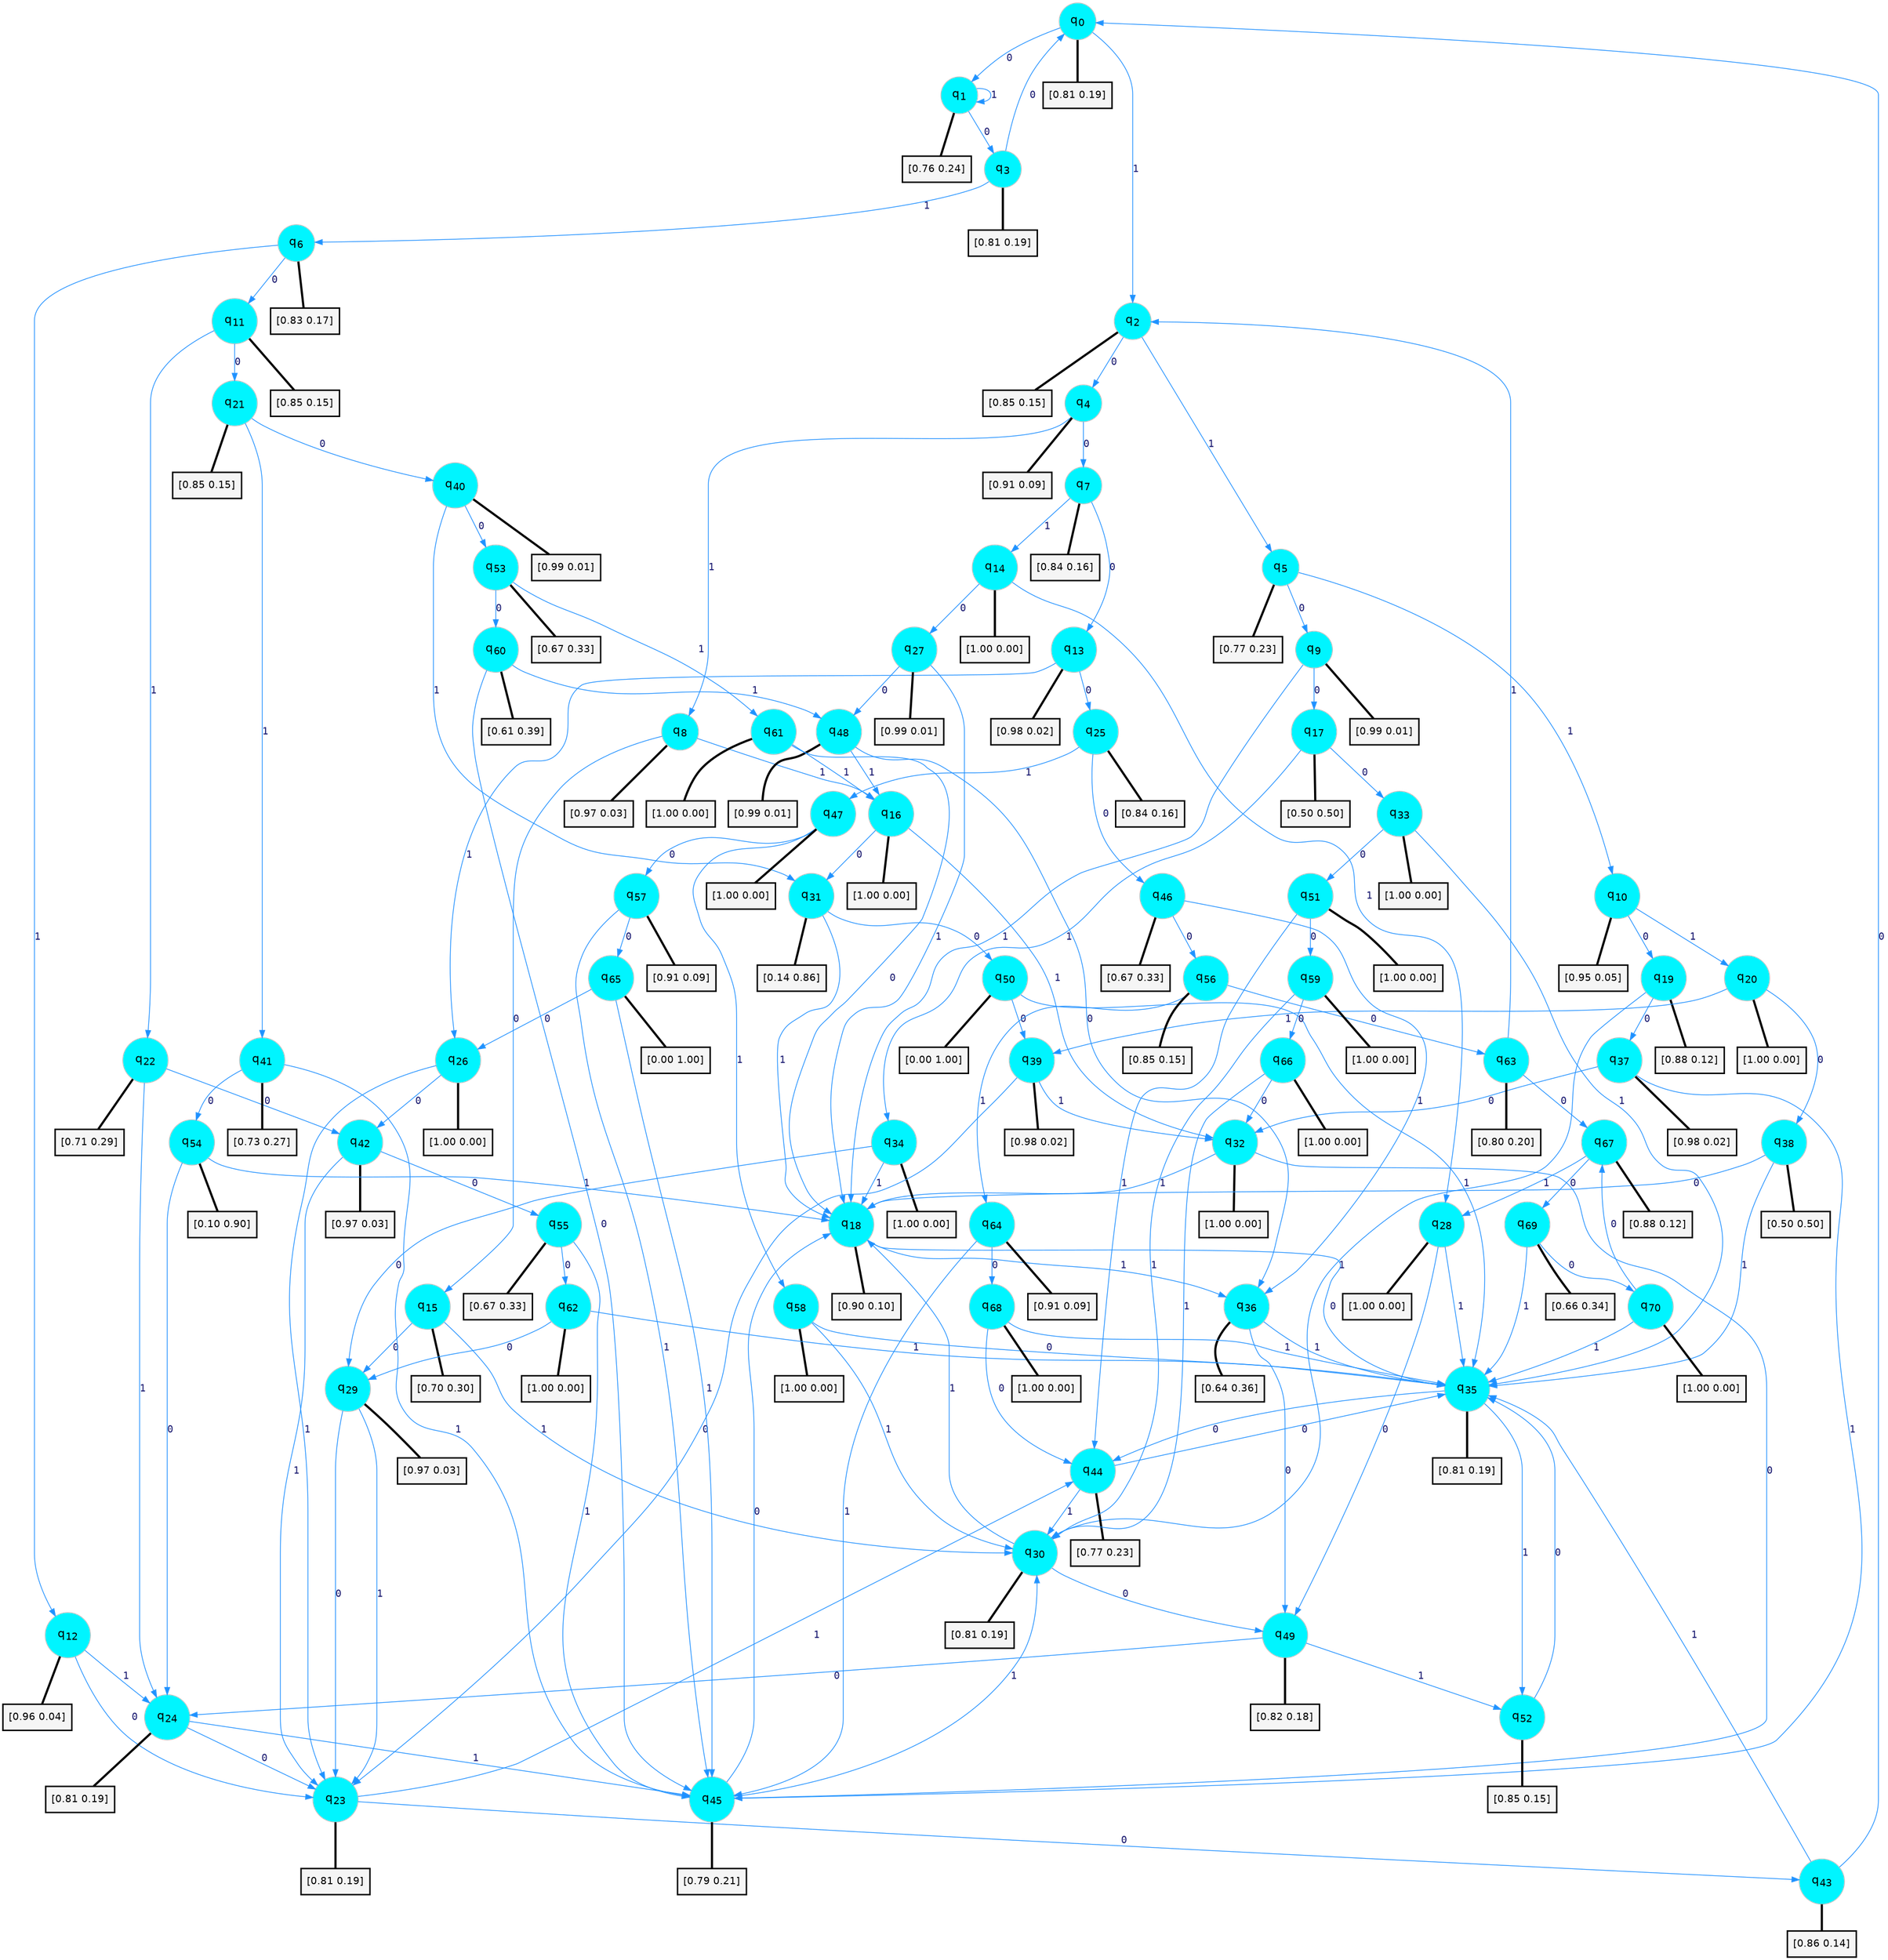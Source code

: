 digraph G {
graph [
bgcolor=transparent, dpi=300, rankdir=TD, size="40,25"];
node [
color=gray, fillcolor=turquoise1, fontcolor=black, fontname=Helvetica, fontsize=16, fontweight=bold, shape=circle, style=filled];
edge [
arrowsize=1, color=dodgerblue1, fontcolor=midnightblue, fontname=courier, fontweight=bold, penwidth=1, style=solid, weight=20];
0[label=<q<SUB>0</SUB>>];
1[label=<q<SUB>1</SUB>>];
2[label=<q<SUB>2</SUB>>];
3[label=<q<SUB>3</SUB>>];
4[label=<q<SUB>4</SUB>>];
5[label=<q<SUB>5</SUB>>];
6[label=<q<SUB>6</SUB>>];
7[label=<q<SUB>7</SUB>>];
8[label=<q<SUB>8</SUB>>];
9[label=<q<SUB>9</SUB>>];
10[label=<q<SUB>10</SUB>>];
11[label=<q<SUB>11</SUB>>];
12[label=<q<SUB>12</SUB>>];
13[label=<q<SUB>13</SUB>>];
14[label=<q<SUB>14</SUB>>];
15[label=<q<SUB>15</SUB>>];
16[label=<q<SUB>16</SUB>>];
17[label=<q<SUB>17</SUB>>];
18[label=<q<SUB>18</SUB>>];
19[label=<q<SUB>19</SUB>>];
20[label=<q<SUB>20</SUB>>];
21[label=<q<SUB>21</SUB>>];
22[label=<q<SUB>22</SUB>>];
23[label=<q<SUB>23</SUB>>];
24[label=<q<SUB>24</SUB>>];
25[label=<q<SUB>25</SUB>>];
26[label=<q<SUB>26</SUB>>];
27[label=<q<SUB>27</SUB>>];
28[label=<q<SUB>28</SUB>>];
29[label=<q<SUB>29</SUB>>];
30[label=<q<SUB>30</SUB>>];
31[label=<q<SUB>31</SUB>>];
32[label=<q<SUB>32</SUB>>];
33[label=<q<SUB>33</SUB>>];
34[label=<q<SUB>34</SUB>>];
35[label=<q<SUB>35</SUB>>];
36[label=<q<SUB>36</SUB>>];
37[label=<q<SUB>37</SUB>>];
38[label=<q<SUB>38</SUB>>];
39[label=<q<SUB>39</SUB>>];
40[label=<q<SUB>40</SUB>>];
41[label=<q<SUB>41</SUB>>];
42[label=<q<SUB>42</SUB>>];
43[label=<q<SUB>43</SUB>>];
44[label=<q<SUB>44</SUB>>];
45[label=<q<SUB>45</SUB>>];
46[label=<q<SUB>46</SUB>>];
47[label=<q<SUB>47</SUB>>];
48[label=<q<SUB>48</SUB>>];
49[label=<q<SUB>49</SUB>>];
50[label=<q<SUB>50</SUB>>];
51[label=<q<SUB>51</SUB>>];
52[label=<q<SUB>52</SUB>>];
53[label=<q<SUB>53</SUB>>];
54[label=<q<SUB>54</SUB>>];
55[label=<q<SUB>55</SUB>>];
56[label=<q<SUB>56</SUB>>];
57[label=<q<SUB>57</SUB>>];
58[label=<q<SUB>58</SUB>>];
59[label=<q<SUB>59</SUB>>];
60[label=<q<SUB>60</SUB>>];
61[label=<q<SUB>61</SUB>>];
62[label=<q<SUB>62</SUB>>];
63[label=<q<SUB>63</SUB>>];
64[label=<q<SUB>64</SUB>>];
65[label=<q<SUB>65</SUB>>];
66[label=<q<SUB>66</SUB>>];
67[label=<q<SUB>67</SUB>>];
68[label=<q<SUB>68</SUB>>];
69[label=<q<SUB>69</SUB>>];
70[label=<q<SUB>70</SUB>>];
71[label="[0.81 0.19]", shape=box,fontcolor=black, fontname=Helvetica, fontsize=14, penwidth=2, fillcolor=whitesmoke,color=black];
72[label="[0.76 0.24]", shape=box,fontcolor=black, fontname=Helvetica, fontsize=14, penwidth=2, fillcolor=whitesmoke,color=black];
73[label="[0.85 0.15]", shape=box,fontcolor=black, fontname=Helvetica, fontsize=14, penwidth=2, fillcolor=whitesmoke,color=black];
74[label="[0.81 0.19]", shape=box,fontcolor=black, fontname=Helvetica, fontsize=14, penwidth=2, fillcolor=whitesmoke,color=black];
75[label="[0.91 0.09]", shape=box,fontcolor=black, fontname=Helvetica, fontsize=14, penwidth=2, fillcolor=whitesmoke,color=black];
76[label="[0.77 0.23]", shape=box,fontcolor=black, fontname=Helvetica, fontsize=14, penwidth=2, fillcolor=whitesmoke,color=black];
77[label="[0.83 0.17]", shape=box,fontcolor=black, fontname=Helvetica, fontsize=14, penwidth=2, fillcolor=whitesmoke,color=black];
78[label="[0.84 0.16]", shape=box,fontcolor=black, fontname=Helvetica, fontsize=14, penwidth=2, fillcolor=whitesmoke,color=black];
79[label="[0.97 0.03]", shape=box,fontcolor=black, fontname=Helvetica, fontsize=14, penwidth=2, fillcolor=whitesmoke,color=black];
80[label="[0.99 0.01]", shape=box,fontcolor=black, fontname=Helvetica, fontsize=14, penwidth=2, fillcolor=whitesmoke,color=black];
81[label="[0.95 0.05]", shape=box,fontcolor=black, fontname=Helvetica, fontsize=14, penwidth=2, fillcolor=whitesmoke,color=black];
82[label="[0.85 0.15]", shape=box,fontcolor=black, fontname=Helvetica, fontsize=14, penwidth=2, fillcolor=whitesmoke,color=black];
83[label="[0.96 0.04]", shape=box,fontcolor=black, fontname=Helvetica, fontsize=14, penwidth=2, fillcolor=whitesmoke,color=black];
84[label="[0.98 0.02]", shape=box,fontcolor=black, fontname=Helvetica, fontsize=14, penwidth=2, fillcolor=whitesmoke,color=black];
85[label="[1.00 0.00]", shape=box,fontcolor=black, fontname=Helvetica, fontsize=14, penwidth=2, fillcolor=whitesmoke,color=black];
86[label="[0.70 0.30]", shape=box,fontcolor=black, fontname=Helvetica, fontsize=14, penwidth=2, fillcolor=whitesmoke,color=black];
87[label="[1.00 0.00]", shape=box,fontcolor=black, fontname=Helvetica, fontsize=14, penwidth=2, fillcolor=whitesmoke,color=black];
88[label="[0.50 0.50]", shape=box,fontcolor=black, fontname=Helvetica, fontsize=14, penwidth=2, fillcolor=whitesmoke,color=black];
89[label="[0.90 0.10]", shape=box,fontcolor=black, fontname=Helvetica, fontsize=14, penwidth=2, fillcolor=whitesmoke,color=black];
90[label="[0.88 0.12]", shape=box,fontcolor=black, fontname=Helvetica, fontsize=14, penwidth=2, fillcolor=whitesmoke,color=black];
91[label="[1.00 0.00]", shape=box,fontcolor=black, fontname=Helvetica, fontsize=14, penwidth=2, fillcolor=whitesmoke,color=black];
92[label="[0.85 0.15]", shape=box,fontcolor=black, fontname=Helvetica, fontsize=14, penwidth=2, fillcolor=whitesmoke,color=black];
93[label="[0.71 0.29]", shape=box,fontcolor=black, fontname=Helvetica, fontsize=14, penwidth=2, fillcolor=whitesmoke,color=black];
94[label="[0.81 0.19]", shape=box,fontcolor=black, fontname=Helvetica, fontsize=14, penwidth=2, fillcolor=whitesmoke,color=black];
95[label="[0.81 0.19]", shape=box,fontcolor=black, fontname=Helvetica, fontsize=14, penwidth=2, fillcolor=whitesmoke,color=black];
96[label="[0.84 0.16]", shape=box,fontcolor=black, fontname=Helvetica, fontsize=14, penwidth=2, fillcolor=whitesmoke,color=black];
97[label="[1.00 0.00]", shape=box,fontcolor=black, fontname=Helvetica, fontsize=14, penwidth=2, fillcolor=whitesmoke,color=black];
98[label="[0.99 0.01]", shape=box,fontcolor=black, fontname=Helvetica, fontsize=14, penwidth=2, fillcolor=whitesmoke,color=black];
99[label="[1.00 0.00]", shape=box,fontcolor=black, fontname=Helvetica, fontsize=14, penwidth=2, fillcolor=whitesmoke,color=black];
100[label="[0.97 0.03]", shape=box,fontcolor=black, fontname=Helvetica, fontsize=14, penwidth=2, fillcolor=whitesmoke,color=black];
101[label="[0.81 0.19]", shape=box,fontcolor=black, fontname=Helvetica, fontsize=14, penwidth=2, fillcolor=whitesmoke,color=black];
102[label="[0.14 0.86]", shape=box,fontcolor=black, fontname=Helvetica, fontsize=14, penwidth=2, fillcolor=whitesmoke,color=black];
103[label="[1.00 0.00]", shape=box,fontcolor=black, fontname=Helvetica, fontsize=14, penwidth=2, fillcolor=whitesmoke,color=black];
104[label="[1.00 0.00]", shape=box,fontcolor=black, fontname=Helvetica, fontsize=14, penwidth=2, fillcolor=whitesmoke,color=black];
105[label="[1.00 0.00]", shape=box,fontcolor=black, fontname=Helvetica, fontsize=14, penwidth=2, fillcolor=whitesmoke,color=black];
106[label="[0.81 0.19]", shape=box,fontcolor=black, fontname=Helvetica, fontsize=14, penwidth=2, fillcolor=whitesmoke,color=black];
107[label="[0.64 0.36]", shape=box,fontcolor=black, fontname=Helvetica, fontsize=14, penwidth=2, fillcolor=whitesmoke,color=black];
108[label="[0.98 0.02]", shape=box,fontcolor=black, fontname=Helvetica, fontsize=14, penwidth=2, fillcolor=whitesmoke,color=black];
109[label="[0.50 0.50]", shape=box,fontcolor=black, fontname=Helvetica, fontsize=14, penwidth=2, fillcolor=whitesmoke,color=black];
110[label="[0.98 0.02]", shape=box,fontcolor=black, fontname=Helvetica, fontsize=14, penwidth=2, fillcolor=whitesmoke,color=black];
111[label="[0.99 0.01]", shape=box,fontcolor=black, fontname=Helvetica, fontsize=14, penwidth=2, fillcolor=whitesmoke,color=black];
112[label="[0.73 0.27]", shape=box,fontcolor=black, fontname=Helvetica, fontsize=14, penwidth=2, fillcolor=whitesmoke,color=black];
113[label="[0.97 0.03]", shape=box,fontcolor=black, fontname=Helvetica, fontsize=14, penwidth=2, fillcolor=whitesmoke,color=black];
114[label="[0.86 0.14]", shape=box,fontcolor=black, fontname=Helvetica, fontsize=14, penwidth=2, fillcolor=whitesmoke,color=black];
115[label="[0.77 0.23]", shape=box,fontcolor=black, fontname=Helvetica, fontsize=14, penwidth=2, fillcolor=whitesmoke,color=black];
116[label="[0.79 0.21]", shape=box,fontcolor=black, fontname=Helvetica, fontsize=14, penwidth=2, fillcolor=whitesmoke,color=black];
117[label="[0.67 0.33]", shape=box,fontcolor=black, fontname=Helvetica, fontsize=14, penwidth=2, fillcolor=whitesmoke,color=black];
118[label="[1.00 0.00]", shape=box,fontcolor=black, fontname=Helvetica, fontsize=14, penwidth=2, fillcolor=whitesmoke,color=black];
119[label="[0.99 0.01]", shape=box,fontcolor=black, fontname=Helvetica, fontsize=14, penwidth=2, fillcolor=whitesmoke,color=black];
120[label="[0.82 0.18]", shape=box,fontcolor=black, fontname=Helvetica, fontsize=14, penwidth=2, fillcolor=whitesmoke,color=black];
121[label="[0.00 1.00]", shape=box,fontcolor=black, fontname=Helvetica, fontsize=14, penwidth=2, fillcolor=whitesmoke,color=black];
122[label="[1.00 0.00]", shape=box,fontcolor=black, fontname=Helvetica, fontsize=14, penwidth=2, fillcolor=whitesmoke,color=black];
123[label="[0.85 0.15]", shape=box,fontcolor=black, fontname=Helvetica, fontsize=14, penwidth=2, fillcolor=whitesmoke,color=black];
124[label="[0.67 0.33]", shape=box,fontcolor=black, fontname=Helvetica, fontsize=14, penwidth=2, fillcolor=whitesmoke,color=black];
125[label="[0.10 0.90]", shape=box,fontcolor=black, fontname=Helvetica, fontsize=14, penwidth=2, fillcolor=whitesmoke,color=black];
126[label="[0.67 0.33]", shape=box,fontcolor=black, fontname=Helvetica, fontsize=14, penwidth=2, fillcolor=whitesmoke,color=black];
127[label="[0.85 0.15]", shape=box,fontcolor=black, fontname=Helvetica, fontsize=14, penwidth=2, fillcolor=whitesmoke,color=black];
128[label="[0.91 0.09]", shape=box,fontcolor=black, fontname=Helvetica, fontsize=14, penwidth=2, fillcolor=whitesmoke,color=black];
129[label="[1.00 0.00]", shape=box,fontcolor=black, fontname=Helvetica, fontsize=14, penwidth=2, fillcolor=whitesmoke,color=black];
130[label="[1.00 0.00]", shape=box,fontcolor=black, fontname=Helvetica, fontsize=14, penwidth=2, fillcolor=whitesmoke,color=black];
131[label="[0.61 0.39]", shape=box,fontcolor=black, fontname=Helvetica, fontsize=14, penwidth=2, fillcolor=whitesmoke,color=black];
132[label="[1.00 0.00]", shape=box,fontcolor=black, fontname=Helvetica, fontsize=14, penwidth=2, fillcolor=whitesmoke,color=black];
133[label="[1.00 0.00]", shape=box,fontcolor=black, fontname=Helvetica, fontsize=14, penwidth=2, fillcolor=whitesmoke,color=black];
134[label="[0.80 0.20]", shape=box,fontcolor=black, fontname=Helvetica, fontsize=14, penwidth=2, fillcolor=whitesmoke,color=black];
135[label="[0.91 0.09]", shape=box,fontcolor=black, fontname=Helvetica, fontsize=14, penwidth=2, fillcolor=whitesmoke,color=black];
136[label="[0.00 1.00]", shape=box,fontcolor=black, fontname=Helvetica, fontsize=14, penwidth=2, fillcolor=whitesmoke,color=black];
137[label="[1.00 0.00]", shape=box,fontcolor=black, fontname=Helvetica, fontsize=14, penwidth=2, fillcolor=whitesmoke,color=black];
138[label="[0.88 0.12]", shape=box,fontcolor=black, fontname=Helvetica, fontsize=14, penwidth=2, fillcolor=whitesmoke,color=black];
139[label="[1.00 0.00]", shape=box,fontcolor=black, fontname=Helvetica, fontsize=14, penwidth=2, fillcolor=whitesmoke,color=black];
140[label="[0.66 0.34]", shape=box,fontcolor=black, fontname=Helvetica, fontsize=14, penwidth=2, fillcolor=whitesmoke,color=black];
141[label="[1.00 0.00]", shape=box,fontcolor=black, fontname=Helvetica, fontsize=14, penwidth=2, fillcolor=whitesmoke,color=black];
0->1 [label=0];
0->2 [label=1];
0->71 [arrowhead=none, penwidth=3,color=black];
1->3 [label=0];
1->1 [label=1];
1->72 [arrowhead=none, penwidth=3,color=black];
2->4 [label=0];
2->5 [label=1];
2->73 [arrowhead=none, penwidth=3,color=black];
3->0 [label=0];
3->6 [label=1];
3->74 [arrowhead=none, penwidth=3,color=black];
4->7 [label=0];
4->8 [label=1];
4->75 [arrowhead=none, penwidth=3,color=black];
5->9 [label=0];
5->10 [label=1];
5->76 [arrowhead=none, penwidth=3,color=black];
6->11 [label=0];
6->12 [label=1];
6->77 [arrowhead=none, penwidth=3,color=black];
7->13 [label=0];
7->14 [label=1];
7->78 [arrowhead=none, penwidth=3,color=black];
8->15 [label=0];
8->16 [label=1];
8->79 [arrowhead=none, penwidth=3,color=black];
9->17 [label=0];
9->18 [label=1];
9->80 [arrowhead=none, penwidth=3,color=black];
10->19 [label=0];
10->20 [label=1];
10->81 [arrowhead=none, penwidth=3,color=black];
11->21 [label=0];
11->22 [label=1];
11->82 [arrowhead=none, penwidth=3,color=black];
12->23 [label=0];
12->24 [label=1];
12->83 [arrowhead=none, penwidth=3,color=black];
13->25 [label=0];
13->26 [label=1];
13->84 [arrowhead=none, penwidth=3,color=black];
14->27 [label=0];
14->28 [label=1];
14->85 [arrowhead=none, penwidth=3,color=black];
15->29 [label=0];
15->30 [label=1];
15->86 [arrowhead=none, penwidth=3,color=black];
16->31 [label=0];
16->32 [label=1];
16->87 [arrowhead=none, penwidth=3,color=black];
17->33 [label=0];
17->34 [label=1];
17->88 [arrowhead=none, penwidth=3,color=black];
18->35 [label=0];
18->36 [label=1];
18->89 [arrowhead=none, penwidth=3,color=black];
19->37 [label=0];
19->30 [label=1];
19->90 [arrowhead=none, penwidth=3,color=black];
20->38 [label=0];
20->39 [label=1];
20->91 [arrowhead=none, penwidth=3,color=black];
21->40 [label=0];
21->41 [label=1];
21->92 [arrowhead=none, penwidth=3,color=black];
22->42 [label=0];
22->24 [label=1];
22->93 [arrowhead=none, penwidth=3,color=black];
23->43 [label=0];
23->44 [label=1];
23->94 [arrowhead=none, penwidth=3,color=black];
24->23 [label=0];
24->45 [label=1];
24->95 [arrowhead=none, penwidth=3,color=black];
25->46 [label=0];
25->47 [label=1];
25->96 [arrowhead=none, penwidth=3,color=black];
26->42 [label=0];
26->23 [label=1];
26->97 [arrowhead=none, penwidth=3,color=black];
27->48 [label=0];
27->18 [label=1];
27->98 [arrowhead=none, penwidth=3,color=black];
28->49 [label=0];
28->35 [label=1];
28->99 [arrowhead=none, penwidth=3,color=black];
29->23 [label=0];
29->23 [label=1];
29->100 [arrowhead=none, penwidth=3,color=black];
30->49 [label=0];
30->18 [label=1];
30->101 [arrowhead=none, penwidth=3,color=black];
31->50 [label=0];
31->18 [label=1];
31->102 [arrowhead=none, penwidth=3,color=black];
32->45 [label=0];
32->18 [label=1];
32->103 [arrowhead=none, penwidth=3,color=black];
33->51 [label=0];
33->35 [label=1];
33->104 [arrowhead=none, penwidth=3,color=black];
34->29 [label=0];
34->18 [label=1];
34->105 [arrowhead=none, penwidth=3,color=black];
35->44 [label=0];
35->52 [label=1];
35->106 [arrowhead=none, penwidth=3,color=black];
36->49 [label=0];
36->35 [label=1];
36->107 [arrowhead=none, penwidth=3,color=black];
37->32 [label=0];
37->45 [label=1];
37->108 [arrowhead=none, penwidth=3,color=black];
38->18 [label=0];
38->35 [label=1];
38->109 [arrowhead=none, penwidth=3,color=black];
39->23 [label=0];
39->32 [label=1];
39->110 [arrowhead=none, penwidth=3,color=black];
40->53 [label=0];
40->31 [label=1];
40->111 [arrowhead=none, penwidth=3,color=black];
41->54 [label=0];
41->45 [label=1];
41->112 [arrowhead=none, penwidth=3,color=black];
42->55 [label=0];
42->23 [label=1];
42->113 [arrowhead=none, penwidth=3,color=black];
43->0 [label=0];
43->35 [label=1];
43->114 [arrowhead=none, penwidth=3,color=black];
44->35 [label=0];
44->30 [label=1];
44->115 [arrowhead=none, penwidth=3,color=black];
45->18 [label=0];
45->30 [label=1];
45->116 [arrowhead=none, penwidth=3,color=black];
46->56 [label=0];
46->36 [label=1];
46->117 [arrowhead=none, penwidth=3,color=black];
47->57 [label=0];
47->58 [label=1];
47->118 [arrowhead=none, penwidth=3,color=black];
48->36 [label=0];
48->16 [label=1];
48->119 [arrowhead=none, penwidth=3,color=black];
49->24 [label=0];
49->52 [label=1];
49->120 [arrowhead=none, penwidth=3,color=black];
50->39 [label=0];
50->35 [label=1];
50->121 [arrowhead=none, penwidth=3,color=black];
51->59 [label=0];
51->44 [label=1];
51->122 [arrowhead=none, penwidth=3,color=black];
52->35 [label=0];
52->123 [arrowhead=none, penwidth=3,color=black];
53->60 [label=0];
53->61 [label=1];
53->124 [arrowhead=none, penwidth=3,color=black];
54->24 [label=0];
54->18 [label=1];
54->125 [arrowhead=none, penwidth=3,color=black];
55->62 [label=0];
55->45 [label=1];
55->126 [arrowhead=none, penwidth=3,color=black];
56->63 [label=0];
56->64 [label=1];
56->127 [arrowhead=none, penwidth=3,color=black];
57->65 [label=0];
57->45 [label=1];
57->128 [arrowhead=none, penwidth=3,color=black];
58->35 [label=0];
58->30 [label=1];
58->129 [arrowhead=none, penwidth=3,color=black];
59->66 [label=0];
59->30 [label=1];
59->130 [arrowhead=none, penwidth=3,color=black];
60->45 [label=0];
60->48 [label=1];
60->131 [arrowhead=none, penwidth=3,color=black];
61->18 [label=0];
61->16 [label=1];
61->132 [arrowhead=none, penwidth=3,color=black];
62->29 [label=0];
62->35 [label=1];
62->133 [arrowhead=none, penwidth=3,color=black];
63->67 [label=0];
63->2 [label=1];
63->134 [arrowhead=none, penwidth=3,color=black];
64->68 [label=0];
64->45 [label=1];
64->135 [arrowhead=none, penwidth=3,color=black];
65->26 [label=0];
65->45 [label=1];
65->136 [arrowhead=none, penwidth=3,color=black];
66->32 [label=0];
66->30 [label=1];
66->137 [arrowhead=none, penwidth=3,color=black];
67->69 [label=0];
67->28 [label=1];
67->138 [arrowhead=none, penwidth=3,color=black];
68->44 [label=0];
68->35 [label=1];
68->139 [arrowhead=none, penwidth=3,color=black];
69->70 [label=0];
69->35 [label=1];
69->140 [arrowhead=none, penwidth=3,color=black];
70->67 [label=0];
70->35 [label=1];
70->141 [arrowhead=none, penwidth=3,color=black];
}
